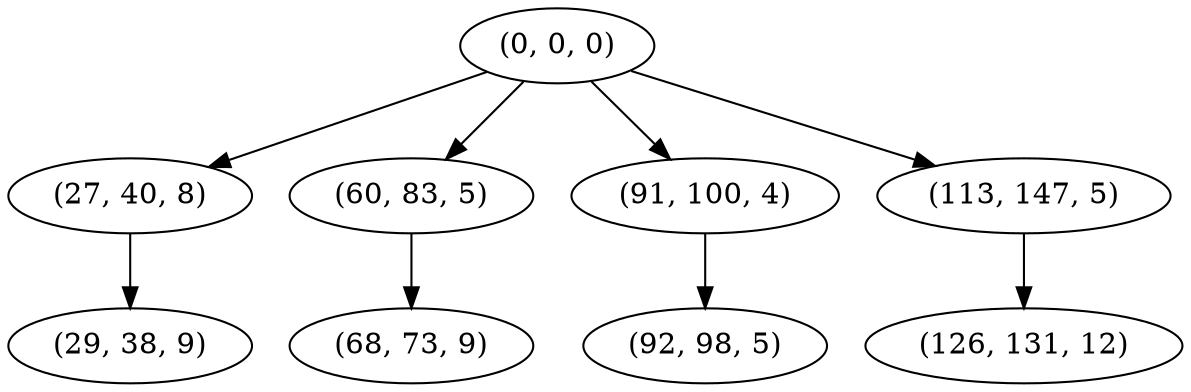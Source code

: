 digraph tree {
    "(0, 0, 0)";
    "(27, 40, 8)";
    "(29, 38, 9)";
    "(60, 83, 5)";
    "(68, 73, 9)";
    "(91, 100, 4)";
    "(92, 98, 5)";
    "(113, 147, 5)";
    "(126, 131, 12)";
    "(0, 0, 0)" -> "(27, 40, 8)";
    "(0, 0, 0)" -> "(60, 83, 5)";
    "(0, 0, 0)" -> "(91, 100, 4)";
    "(0, 0, 0)" -> "(113, 147, 5)";
    "(27, 40, 8)" -> "(29, 38, 9)";
    "(60, 83, 5)" -> "(68, 73, 9)";
    "(91, 100, 4)" -> "(92, 98, 5)";
    "(113, 147, 5)" -> "(126, 131, 12)";
}
